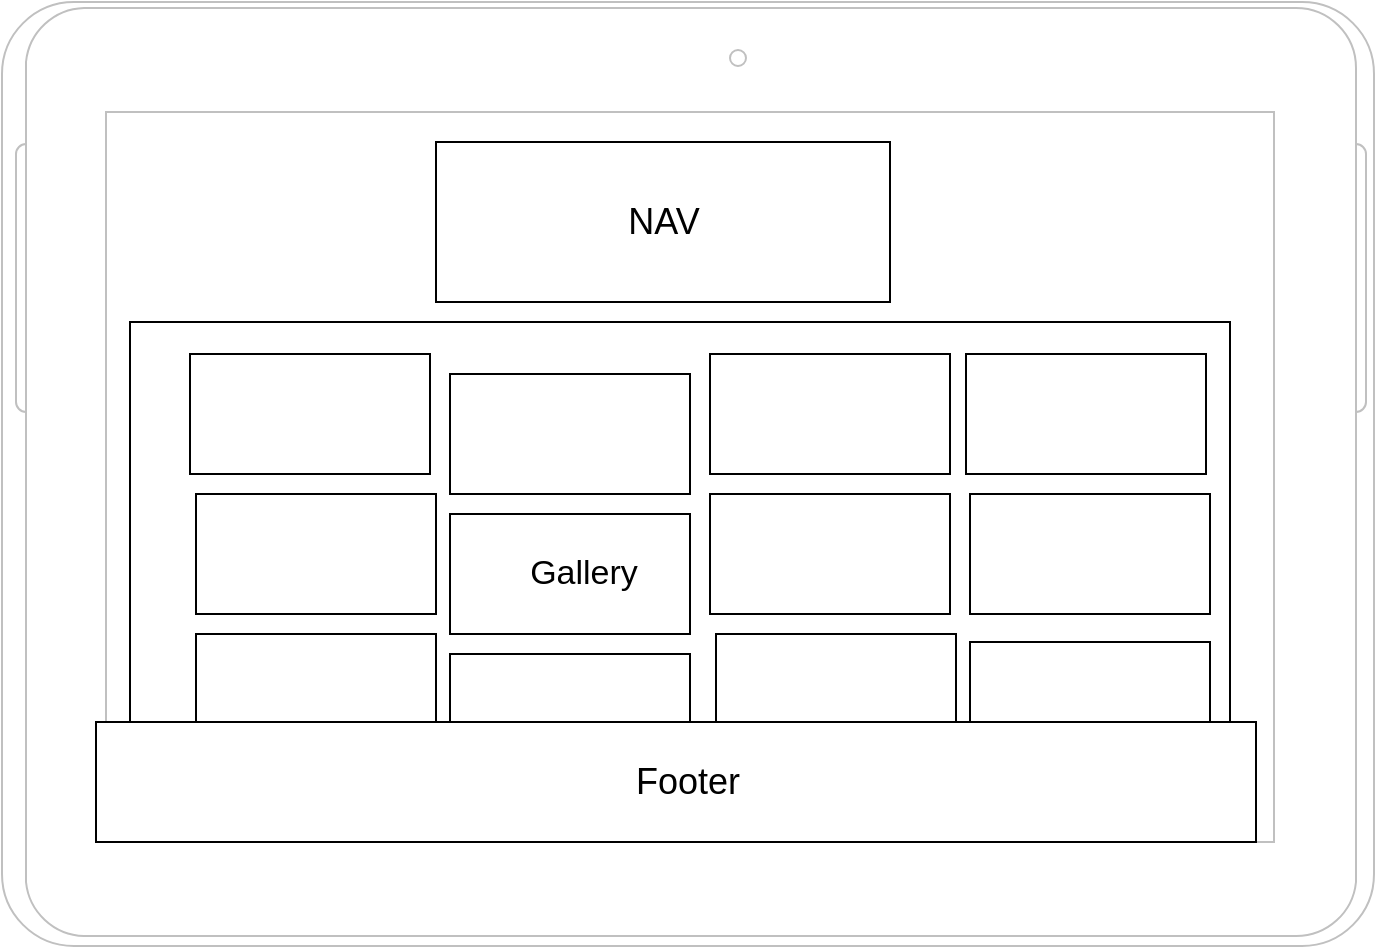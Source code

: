 <mxfile version="11.2.4" type="device" pages="1"><diagram id="OgnRn3fH7B8T_DZBhN7t" name="Page-1"><mxGraphModel dx="798" dy="457" grid="1" gridSize="10" guides="1" tooltips="1" connect="1" arrows="1" fold="1" page="1" pageScale="1" pageWidth="850" pageHeight="1100" math="0" shadow="0"><root><mxCell id="0"/><mxCell id="1" parent="0"/><mxCell id="izLPrFeBvQOw1Y5mD_92-1" value="" style="verticalLabelPosition=bottom;verticalAlign=top;html=1;shadow=0;dashed=0;strokeWidth=1;shape=mxgraph.android.tab2;fillColor=#ffffff;strokeColor=#c0c0c0;direction=north;" vertex="1" parent="1"><mxGeometry x="26" y="20" width="686" height="472" as="geometry"/></mxCell><mxCell id="izLPrFeBvQOw1Y5mD_92-2" value="" style="rounded=0;whiteSpace=wrap;html=1;" vertex="1" parent="1"><mxGeometry x="243" y="90" width="227" height="80" as="geometry"/></mxCell><mxCell id="izLPrFeBvQOw1Y5mD_92-3" value="&lt;font style=&quot;font-size: 18px&quot;&gt;NAV&lt;/font&gt;" style="text;html=1;strokeColor=none;fillColor=none;align=center;verticalAlign=middle;whiteSpace=wrap;rounded=0;" vertex="1" parent="1"><mxGeometry x="336.5" y="120" width="40" height="20" as="geometry"/></mxCell><mxCell id="izLPrFeBvQOw1Y5mD_92-7" value="&lt;font style=&quot;font-size: 17px&quot;&gt;Footer&lt;/font&gt;" style="text;html=1;strokeColor=none;fillColor=none;align=center;verticalAlign=middle;whiteSpace=wrap;rounded=0;" vertex="1" parent="1"><mxGeometry x="343" y="400" width="40" height="20" as="geometry"/></mxCell><mxCell id="izLPrFeBvQOw1Y5mD_92-10" value="" style="rounded=0;whiteSpace=wrap;html=1;" vertex="1" parent="1"><mxGeometry x="90" y="180" width="550" height="200" as="geometry"/></mxCell><mxCell id="izLPrFeBvQOw1Y5mD_92-11" value="" style="rounded=0;whiteSpace=wrap;html=1;" vertex="1" parent="1"><mxGeometry x="120" y="196" width="120" height="60" as="geometry"/></mxCell><mxCell id="izLPrFeBvQOw1Y5mD_92-12" value="" style="rounded=0;whiteSpace=wrap;html=1;" vertex="1" parent="1"><mxGeometry x="123" y="266" width="120" height="60" as="geometry"/></mxCell><mxCell id="izLPrFeBvQOw1Y5mD_92-13" value="" style="rounded=0;whiteSpace=wrap;html=1;" vertex="1" parent="1"><mxGeometry x="123" y="336" width="120" height="60" as="geometry"/></mxCell><mxCell id="izLPrFeBvQOw1Y5mD_92-14" value="" style="rounded=0;whiteSpace=wrap;html=1;" vertex="1" parent="1"><mxGeometry x="250" y="206" width="120" height="60" as="geometry"/></mxCell><mxCell id="izLPrFeBvQOw1Y5mD_92-15" value="" style="rounded=0;whiteSpace=wrap;html=1;" vertex="1" parent="1"><mxGeometry x="250" y="276" width="120" height="60" as="geometry"/></mxCell><mxCell id="izLPrFeBvQOw1Y5mD_92-16" value="" style="rounded=0;whiteSpace=wrap;html=1;" vertex="1" parent="1"><mxGeometry x="250" y="346" width="120" height="60" as="geometry"/></mxCell><mxCell id="izLPrFeBvQOw1Y5mD_92-17" value="" style="rounded=0;whiteSpace=wrap;html=1;" vertex="1" parent="1"><mxGeometry x="380" y="196" width="120" height="60" as="geometry"/></mxCell><mxCell id="izLPrFeBvQOw1Y5mD_92-18" value="" style="rounded=0;whiteSpace=wrap;html=1;" vertex="1" parent="1"><mxGeometry x="380" y="266" width="120" height="60" as="geometry"/></mxCell><mxCell id="izLPrFeBvQOw1Y5mD_92-19" value="" style="rounded=0;whiteSpace=wrap;html=1;" vertex="1" parent="1"><mxGeometry x="383" y="336" width="120" height="60" as="geometry"/></mxCell><mxCell id="izLPrFeBvQOw1Y5mD_92-20" value="" style="rounded=0;whiteSpace=wrap;html=1;" vertex="1" parent="1"><mxGeometry x="508" y="196" width="120" height="60" as="geometry"/></mxCell><mxCell id="izLPrFeBvQOw1Y5mD_92-22" value="" style="rounded=0;whiteSpace=wrap;html=1;" vertex="1" parent="1"><mxGeometry x="510" y="266" width="120" height="60" as="geometry"/></mxCell><mxCell id="izLPrFeBvQOw1Y5mD_92-23" value="" style="rounded=0;whiteSpace=wrap;html=1;" vertex="1" parent="1"><mxGeometry x="510" y="340" width="120" height="60" as="geometry"/></mxCell><mxCell id="izLPrFeBvQOw1Y5mD_92-6" value="" style="rounded=0;whiteSpace=wrap;html=1;" vertex="1" parent="1"><mxGeometry x="73" y="380" width="580" height="60" as="geometry"/></mxCell><mxCell id="izLPrFeBvQOw1Y5mD_92-24" value="&lt;font style=&quot;font-size: 17px&quot;&gt;Gallery&lt;/font&gt;" style="text;html=1;strokeColor=none;fillColor=none;align=center;verticalAlign=middle;whiteSpace=wrap;rounded=0;" vertex="1" parent="1"><mxGeometry x="296.5" y="296" width="40" height="20" as="geometry"/></mxCell><mxCell id="izLPrFeBvQOw1Y5mD_92-25" value="&lt;font style=&quot;font-size: 18px&quot;&gt;Footer&lt;/font&gt;" style="text;html=1;strokeColor=none;fillColor=none;align=center;verticalAlign=middle;whiteSpace=wrap;rounded=0;" vertex="1" parent="1"><mxGeometry x="349" y="400" width="40" height="20" as="geometry"/></mxCell></root></mxGraphModel></diagram></mxfile>